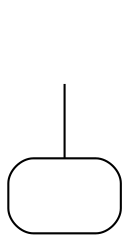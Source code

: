 digraph G { 

                graph [fontname = "STIX Two Math"];
                 node [fontname = "STIX Two Math"];
                 edge [fontname = "STIX Two Math"];
                rankdir=TB;
   node1 [shape="box",style="rounded",label=""];
   
   node2 [shape="none",label=""];
   
   node2->node1 [arrowhead="none"];
   }